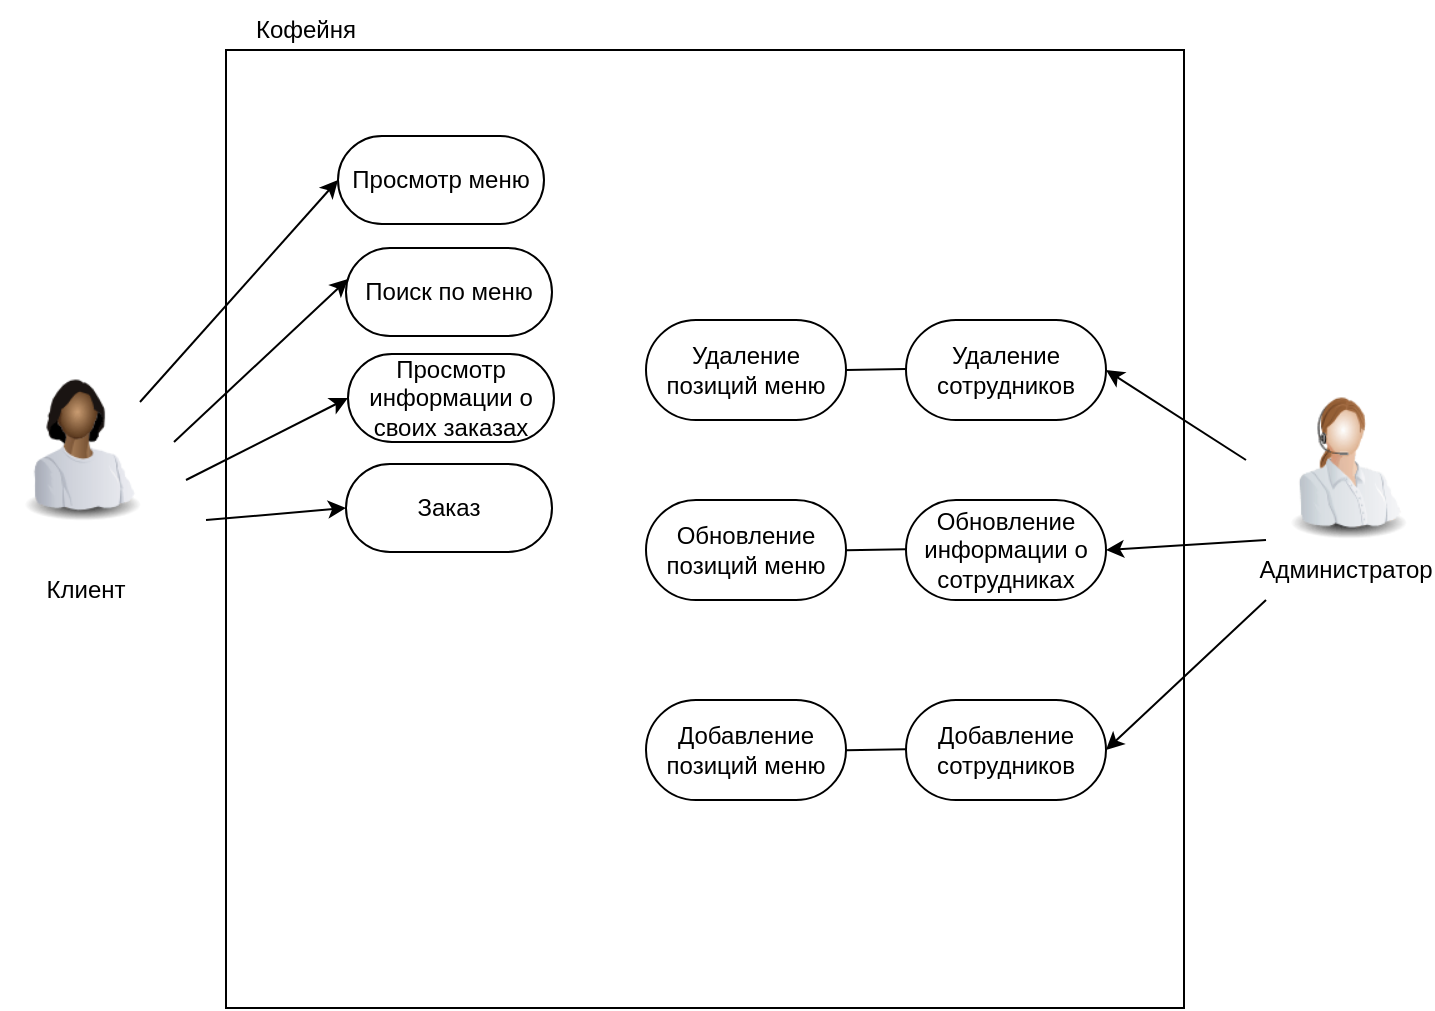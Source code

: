 <mxfile version="24.5.2" type="device">
  <diagram name="Страница — 1" id="xGRCO6IZKN7TetA4ORxo">
    <mxGraphModel dx="1290" dy="522" grid="0" gridSize="10" guides="1" tooltips="1" connect="1" arrows="1" fold="1" page="1" pageScale="1" pageWidth="827" pageHeight="1169" math="0" shadow="0">
      <root>
        <mxCell id="0" />
        <mxCell id="1" parent="0" />
        <mxCell id="_vgRPSAx2fbGKlJShkmF-1" value="" style="whiteSpace=wrap;html=1;aspect=fixed;" parent="1" vertex="1">
          <mxGeometry x="143" y="34" width="479" height="479" as="geometry" />
        </mxCell>
        <mxCell id="_vgRPSAx2fbGKlJShkmF-2" value="Кофейня" style="text;html=1;align=center;verticalAlign=middle;whiteSpace=wrap;rounded=0;" parent="1" vertex="1">
          <mxGeometry x="153" y="9" width="60" height="30" as="geometry" />
        </mxCell>
        <mxCell id="_vgRPSAx2fbGKlJShkmF-3" value="" style="image;html=1;image=img/lib/clip_art/people/Worker_Woman_Black_128x128.png" parent="1" vertex="1">
          <mxGeometry x="30" y="190" width="80" height="80" as="geometry" />
        </mxCell>
        <mxCell id="_vgRPSAx2fbGKlJShkmF-4" value="" style="image;html=1;image=img/lib/clip_art/people/Telesales_Woman_128x128.png" parent="1" vertex="1">
          <mxGeometry x="663" y="199" width="80" height="80" as="geometry" />
        </mxCell>
        <mxCell id="_vgRPSAx2fbGKlJShkmF-5" value="Клиент" style="text;html=1;align=center;verticalAlign=middle;whiteSpace=wrap;rounded=0;" parent="1" vertex="1">
          <mxGeometry x="43" y="289" width="60" height="30" as="geometry" />
        </mxCell>
        <mxCell id="_vgRPSAx2fbGKlJShkmF-6" value="Администратор" style="text;html=1;align=center;verticalAlign=middle;whiteSpace=wrap;rounded=0;" parent="1" vertex="1">
          <mxGeometry x="673" y="279" width="60" height="30" as="geometry" />
        </mxCell>
        <mxCell id="_vgRPSAx2fbGKlJShkmF-9" value="" style="endArrow=classic;html=1;rounded=0;entryX=0;entryY=0.5;entryDx=0;entryDy=0;entryPerimeter=0;" parent="1" target="yWsgclxo9ogE2_eLzv5j-1" edge="1">
          <mxGeometry width="50" height="50" relative="1" as="geometry">
            <mxPoint x="123" y="249" as="sourcePoint" />
            <mxPoint x="173" y="199" as="targetPoint" />
          </mxGeometry>
        </mxCell>
        <mxCell id="_vgRPSAx2fbGKlJShkmF-13" value="" style="endArrow=classic;html=1;rounded=0;entryX=0;entryY=0.5;entryDx=0;entryDy=0;entryPerimeter=0;" parent="1" edge="1">
          <mxGeometry width="50" height="50" relative="1" as="geometry">
            <mxPoint x="117" y="230" as="sourcePoint" />
            <mxPoint x="204" y="148.5" as="targetPoint" />
          </mxGeometry>
        </mxCell>
        <mxCell id="_vgRPSAx2fbGKlJShkmF-14" value="" style="endArrow=classic;html=1;rounded=0;entryX=0;entryY=0.5;entryDx=0;entryDy=0;entryPerimeter=0;" parent="1" edge="1" target="yWsgclxo9ogE2_eLzv5j-3">
          <mxGeometry width="50" height="50" relative="1" as="geometry">
            <mxPoint x="133" y="269" as="sourcePoint" />
            <mxPoint x="203" y="239" as="targetPoint" />
          </mxGeometry>
        </mxCell>
        <mxCell id="_vgRPSAx2fbGKlJShkmF-15" value="Добавление сотрудников" style="html=1;dashed=0;whiteSpace=wrap;shape=mxgraph.dfd.start" parent="1" vertex="1">
          <mxGeometry x="483" y="359" width="100" height="50" as="geometry" />
        </mxCell>
        <mxCell id="_vgRPSAx2fbGKlJShkmF-16" value="Обновление информации о сотрудниках" style="html=1;dashed=0;whiteSpace=wrap;shape=mxgraph.dfd.start" parent="1" vertex="1">
          <mxGeometry x="483" y="259" width="100" height="50" as="geometry" />
        </mxCell>
        <mxCell id="_vgRPSAx2fbGKlJShkmF-17" value="Удаление сотрудников" style="html=1;dashed=0;whiteSpace=wrap;shape=mxgraph.dfd.start" parent="1" vertex="1">
          <mxGeometry x="483" y="169" width="100" height="50" as="geometry" />
        </mxCell>
        <mxCell id="_vgRPSAx2fbGKlJShkmF-19" value="" style="endArrow=classic;html=1;rounded=0;entryX=1;entryY=0.5;entryDx=0;entryDy=0;entryPerimeter=0;" parent="1" edge="1" target="_vgRPSAx2fbGKlJShkmF-17">
          <mxGeometry width="50" height="50" relative="1" as="geometry">
            <mxPoint x="653" y="239" as="sourcePoint" />
            <mxPoint x="593" y="199" as="targetPoint" />
          </mxGeometry>
        </mxCell>
        <mxCell id="_vgRPSAx2fbGKlJShkmF-20" value="" style="endArrow=classic;html=1;rounded=0;exitX=0;exitY=1;exitDx=0;exitDy=0;entryX=1;entryY=0.5;entryDx=0;entryDy=0;entryPerimeter=0;" parent="1" source="_vgRPSAx2fbGKlJShkmF-4" target="_vgRPSAx2fbGKlJShkmF-16" edge="1">
          <mxGeometry width="50" height="50" relative="1" as="geometry">
            <mxPoint x="643" y="314" as="sourcePoint" />
            <mxPoint x="583" y="274" as="targetPoint" />
          </mxGeometry>
        </mxCell>
        <mxCell id="_vgRPSAx2fbGKlJShkmF-21" value="" style="endArrow=classic;html=1;rounded=0;entryX=1;entryY=0.5;entryDx=0;entryDy=0;entryPerimeter=0;" parent="1" target="_vgRPSAx2fbGKlJShkmF-15" edge="1">
          <mxGeometry width="50" height="50" relative="1" as="geometry">
            <mxPoint x="663" y="309" as="sourcePoint" />
            <mxPoint x="583" y="349" as="targetPoint" />
          </mxGeometry>
        </mxCell>
        <mxCell id="_vgRPSAx2fbGKlJShkmF-22" value="Обновление позиций меню" style="html=1;dashed=0;whiteSpace=wrap;shape=mxgraph.dfd.start" parent="1" vertex="1">
          <mxGeometry x="353" y="259" width="100" height="50" as="geometry" />
        </mxCell>
        <mxCell id="_vgRPSAx2fbGKlJShkmF-23" value="Добавление позиций меню" style="html=1;dashed=0;whiteSpace=wrap;shape=mxgraph.dfd.start" parent="1" vertex="1">
          <mxGeometry x="353" y="359" width="100" height="50" as="geometry" />
        </mxCell>
        <mxCell id="_vgRPSAx2fbGKlJShkmF-24" value="Удаление позиций меню" style="html=1;dashed=0;whiteSpace=wrap;shape=mxgraph.dfd.start" parent="1" vertex="1">
          <mxGeometry x="353" y="169" width="100" height="50" as="geometry" />
        </mxCell>
        <mxCell id="_vgRPSAx2fbGKlJShkmF-26" value="" style="endArrow=none;html=1;rounded=0;exitX=1;exitY=0.5;exitDx=0;exitDy=0;exitPerimeter=0;" parent="1" source="_vgRPSAx2fbGKlJShkmF-24" edge="1">
          <mxGeometry width="50" height="50" relative="1" as="geometry">
            <mxPoint x="443" y="193.5" as="sourcePoint" />
            <mxPoint x="483" y="193.5" as="targetPoint" />
          </mxGeometry>
        </mxCell>
        <mxCell id="_vgRPSAx2fbGKlJShkmF-27" value="" style="endArrow=none;html=1;rounded=0;exitX=1;exitY=0.5;exitDx=0;exitDy=0;exitPerimeter=0;" parent="1" edge="1">
          <mxGeometry width="50" height="50" relative="1" as="geometry">
            <mxPoint x="453" y="284.16" as="sourcePoint" />
            <mxPoint x="483" y="283.66" as="targetPoint" />
          </mxGeometry>
        </mxCell>
        <mxCell id="_vgRPSAx2fbGKlJShkmF-28" value="" style="endArrow=none;html=1;rounded=0;exitX=1;exitY=0.5;exitDx=0;exitDy=0;exitPerimeter=0;" parent="1" edge="1">
          <mxGeometry width="50" height="50" relative="1" as="geometry">
            <mxPoint x="453" y="384.16" as="sourcePoint" />
            <mxPoint x="483" y="383.66" as="targetPoint" />
          </mxGeometry>
        </mxCell>
        <mxCell id="yWsgclxo9ogE2_eLzv5j-1" value="Просмотр информации о своих заказах" style="html=1;dashed=0;whiteSpace=wrap;shape=mxgraph.dfd.start" vertex="1" parent="1">
          <mxGeometry x="204" y="186" width="103" height="44" as="geometry" />
        </mxCell>
        <mxCell id="yWsgclxo9ogE2_eLzv5j-2" value="" style="endArrow=classic;html=1;rounded=0;entryX=0;entryY=0.5;entryDx=0;entryDy=0;entryPerimeter=0;" edge="1" parent="1" target="yWsgclxo9ogE2_eLzv5j-5">
          <mxGeometry width="50" height="50" relative="1" as="geometry">
            <mxPoint x="100" y="210" as="sourcePoint" />
            <mxPoint x="187" y="129" as="targetPoint" />
          </mxGeometry>
        </mxCell>
        <mxCell id="yWsgclxo9ogE2_eLzv5j-3" value="Заказ" style="html=1;dashed=0;whiteSpace=wrap;shape=mxgraph.dfd.start" vertex="1" parent="1">
          <mxGeometry x="203" y="241" width="103" height="44" as="geometry" />
        </mxCell>
        <mxCell id="yWsgclxo9ogE2_eLzv5j-4" value="Поиск по меню" style="html=1;dashed=0;whiteSpace=wrap;shape=mxgraph.dfd.start" vertex="1" parent="1">
          <mxGeometry x="203" y="133" width="103" height="44" as="geometry" />
        </mxCell>
        <mxCell id="yWsgclxo9ogE2_eLzv5j-5" value="Просмотр меню" style="html=1;dashed=0;whiteSpace=wrap;shape=mxgraph.dfd.start" vertex="1" parent="1">
          <mxGeometry x="199" y="77" width="103" height="44" as="geometry" />
        </mxCell>
      </root>
    </mxGraphModel>
  </diagram>
</mxfile>
